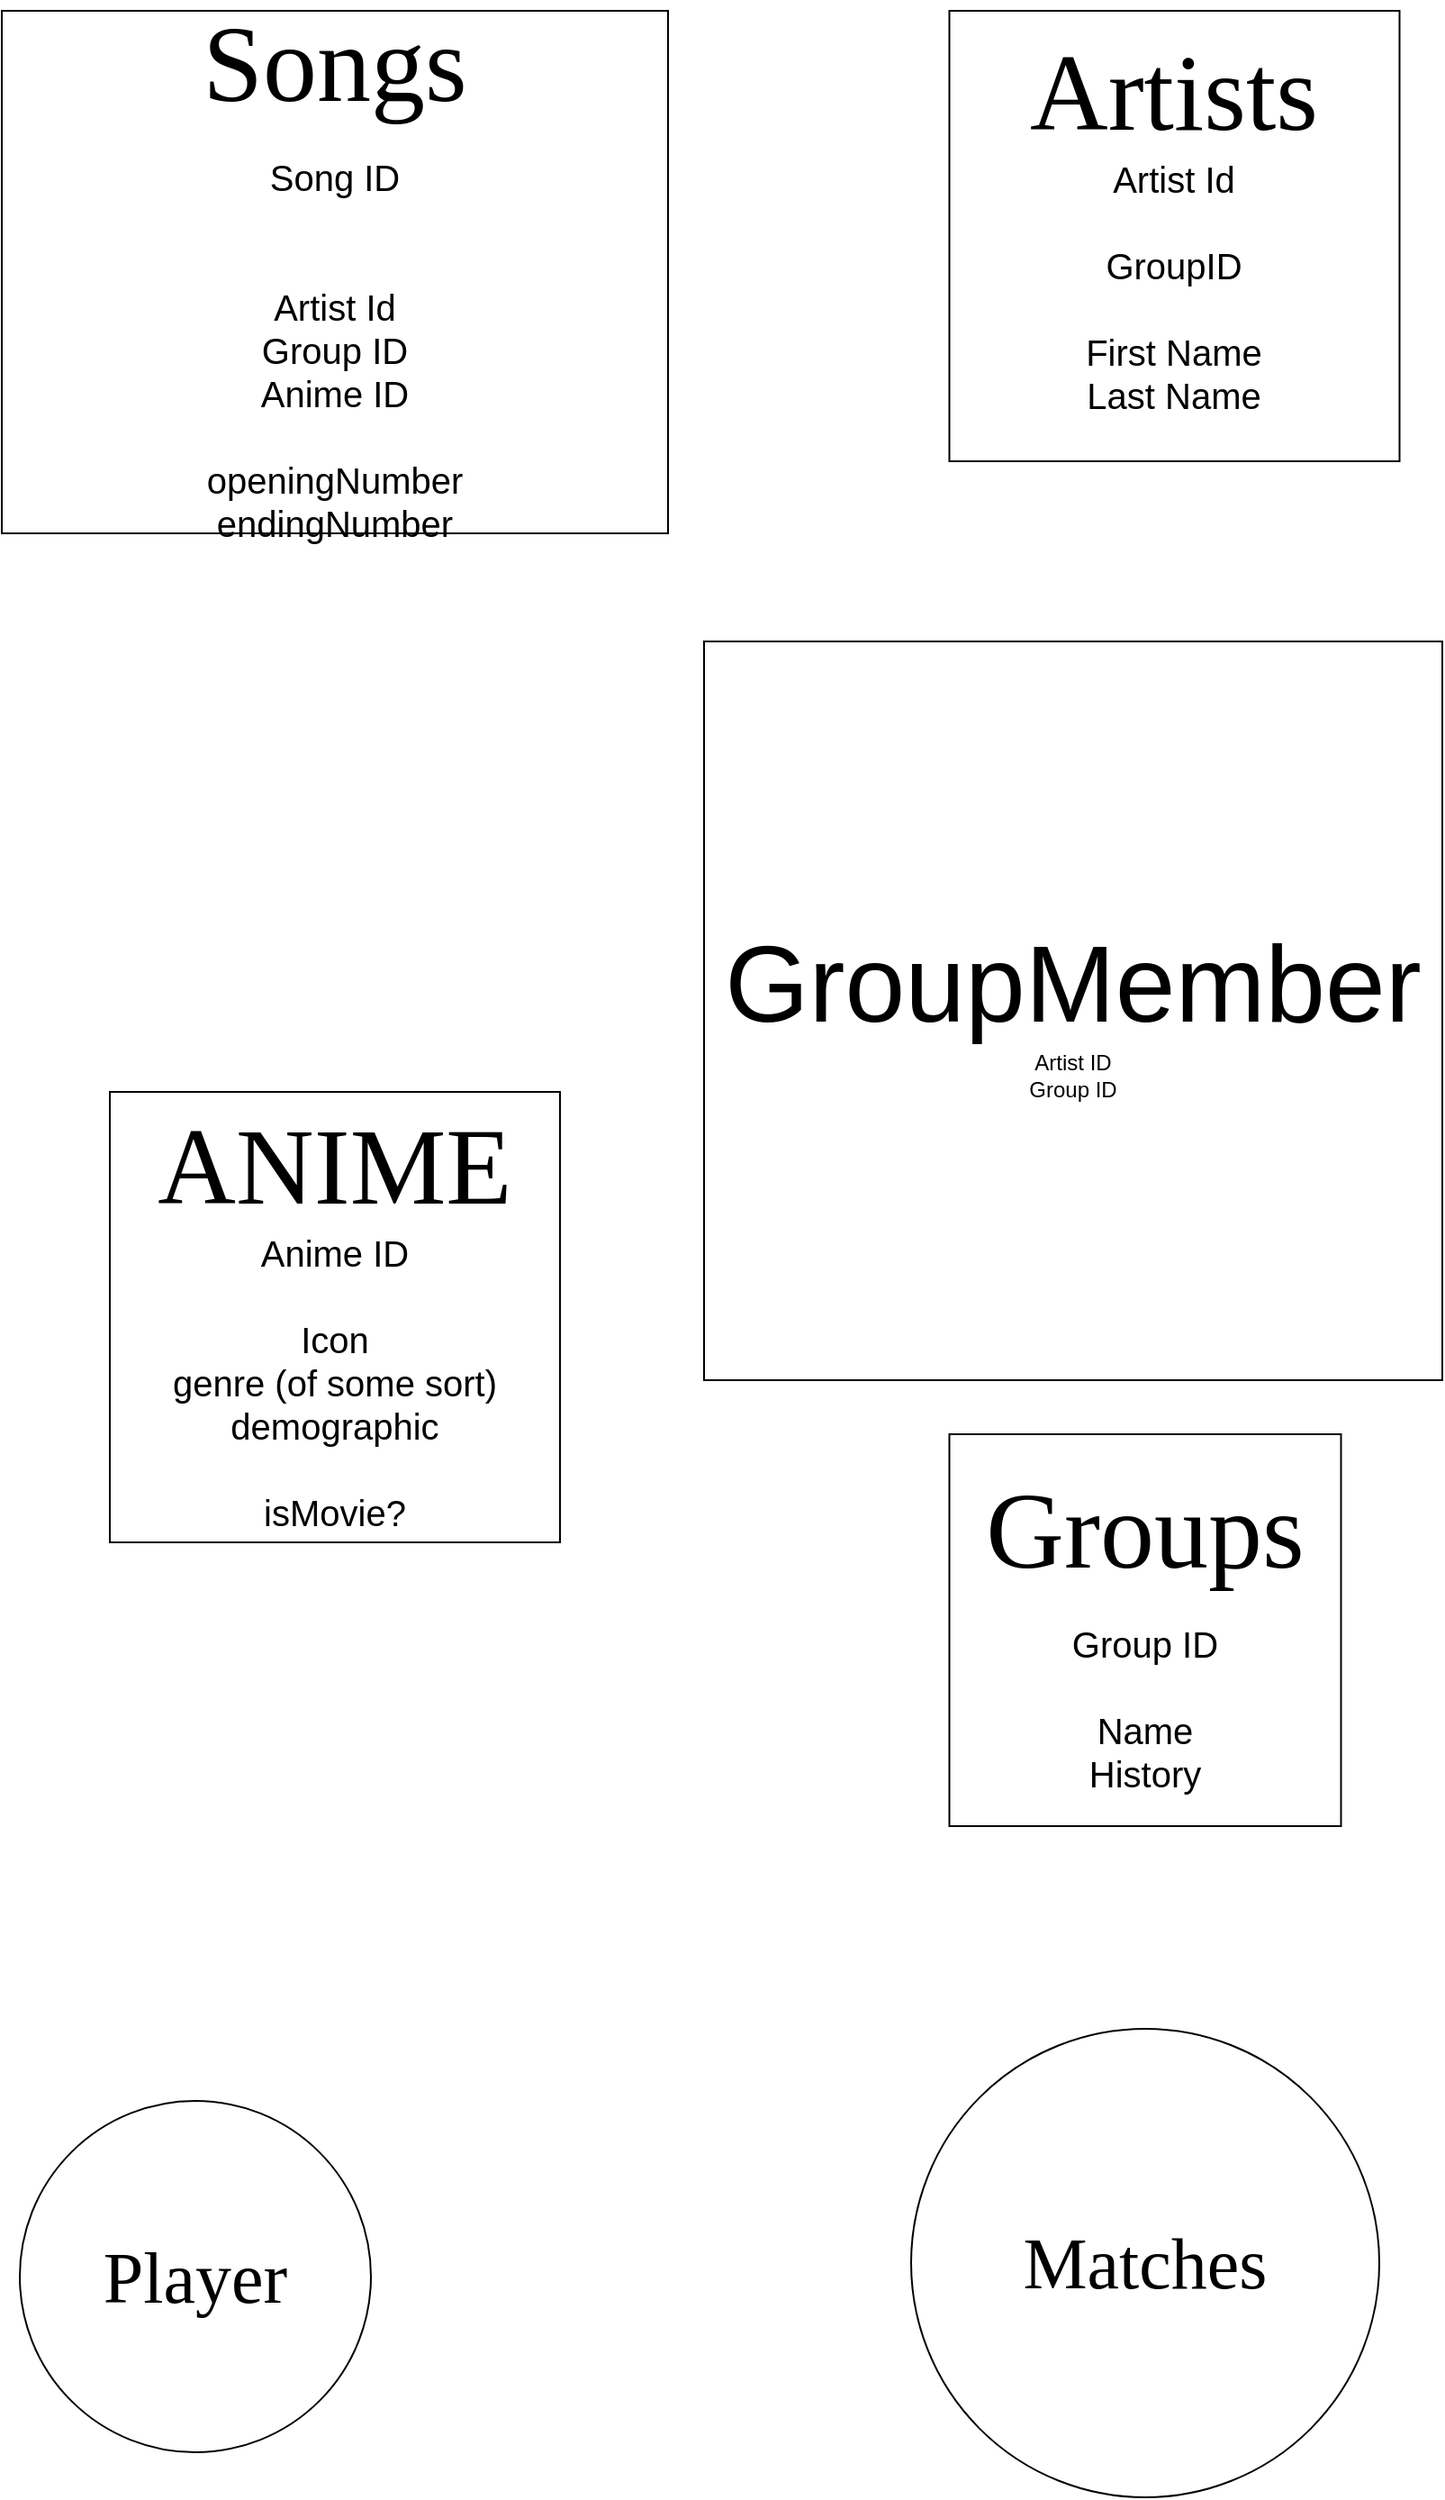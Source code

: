<mxfile version="24.7.6">
  <diagram name="Page-1" id="5emvxtRtmY3Yum90Plxe">
    <mxGraphModel dx="1979" dy="2253" grid="1" gridSize="10" guides="1" tooltips="1" connect="1" arrows="1" fold="1" page="1" pageScale="1" pageWidth="850" pageHeight="1100" math="0" shadow="0">
      <root>
        <mxCell id="0" />
        <mxCell id="1" parent="0" />
        <mxCell id="gkkJoCr26ih2dmI4t9_o-1" value="&lt;font style=&quot;font-size: 60px;&quot; face=&quot;Comic Sans MS&quot;&gt;Songs&lt;/font&gt;&lt;div&gt;&lt;br&gt;&lt;/div&gt;&lt;div style=&quot;font-size: 20px;&quot;&gt;&lt;font style=&quot;font-size: 20px;&quot;&gt;Song ID&lt;br&gt;&lt;br&gt;&lt;br&gt;&lt;/font&gt;&lt;/div&gt;&lt;div style=&quot;font-size: 20px;&quot;&gt;&lt;font style=&quot;font-size: 20px;&quot;&gt;Artist Id&lt;/font&gt;&lt;/div&gt;&lt;div style=&quot;font-size: 20px;&quot;&gt;&lt;font style=&quot;font-size: 20px;&quot;&gt;Group ID&lt;/font&gt;&lt;/div&gt;&lt;div style=&quot;font-size: 20px;&quot;&gt;&lt;font style=&quot;font-size: 20px;&quot;&gt;Anime ID&lt;/font&gt;&lt;/div&gt;&lt;div style=&quot;font-size: 20px;&quot;&gt;&lt;font style=&quot;font-size: 20px;&quot;&gt;&lt;br&gt;&lt;/font&gt;&lt;/div&gt;&lt;div style=&quot;font-size: 20px;&quot;&gt;&lt;font style=&quot;font-size: 20px;&quot;&gt;openingNumber&lt;/font&gt;&lt;/div&gt;&lt;div style=&quot;font-size: 20px;&quot;&gt;&lt;font style=&quot;font-size: 20px;&quot;&gt;endingNumber&lt;/font&gt;&lt;/div&gt;" style="rounded=0;whiteSpace=wrap;html=1;" vertex="1" parent="1">
          <mxGeometry x="30" y="-260" width="370" height="290" as="geometry" />
        </mxCell>
        <mxCell id="gkkJoCr26ih2dmI4t9_o-2" value="&lt;font style=&quot;font-size: 60px;&quot; face=&quot;Comic Sans MS&quot;&gt;ANIME&lt;/font&gt;&lt;div style=&quot;font-size: 20px;&quot;&gt;&lt;div style=&quot;&quot;&gt;&lt;font style=&quot;font-size: 20px;&quot;&gt;Anime ID&lt;/font&gt;&lt;/div&gt;&lt;/div&gt;&lt;div style=&quot;font-size: 20px;&quot;&gt;&lt;font style=&quot;font-size: 20px;&quot;&gt;&lt;br&gt;&lt;/font&gt;&lt;/div&gt;&lt;div style=&quot;font-size: 20px;&quot;&gt;&lt;font style=&quot;font-size: 20px;&quot;&gt;Icon&lt;/font&gt;&lt;/div&gt;&lt;div style=&quot;font-size: 20px;&quot;&gt;&lt;font style=&quot;font-size: 20px;&quot;&gt;genre (of some sort)&lt;/font&gt;&lt;/div&gt;&lt;div style=&quot;font-size: 20px;&quot;&gt;&lt;font style=&quot;font-size: 20px;&quot;&gt;demographic&lt;/font&gt;&lt;/div&gt;&lt;div style=&quot;font-size: 20px;&quot;&gt;&lt;br&gt;&lt;/div&gt;&lt;div style=&quot;font-size: 20px;&quot;&gt;isMovie?&lt;/div&gt;" style="whiteSpace=wrap;html=1;aspect=fixed;" vertex="1" parent="1">
          <mxGeometry x="90" y="340" width="250" height="250" as="geometry" />
        </mxCell>
        <mxCell id="gkkJoCr26ih2dmI4t9_o-3" value="&lt;font style=&quot;font-size: 60px;&quot; face=&quot;Comic Sans MS&quot;&gt;Artists&lt;/font&gt;&lt;div style=&quot;font-size: 20px;&quot;&gt;&lt;font style=&quot;font-size: 20px;&quot;&gt;Artist Id&lt;/font&gt;&lt;/div&gt;&lt;div style=&quot;font-size: 20px;&quot;&gt;&lt;br&gt;&lt;/div&gt;&lt;div style=&quot;font-size: 20px;&quot;&gt;GroupID&lt;/div&gt;&lt;div style=&quot;font-size: 20px;&quot;&gt;&lt;font style=&quot;font-size: 20px;&quot;&gt;&lt;br&gt;&lt;/font&gt;&lt;/div&gt;&lt;div style=&quot;font-size: 20px;&quot;&gt;&lt;font style=&quot;font-size: 20px;&quot;&gt;First Name&lt;/font&gt;&lt;/div&gt;&lt;div style=&quot;font-size: 20px;&quot;&gt;&lt;font style=&quot;font-size: 20px;&quot;&gt;Last Name&lt;/font&gt;&lt;/div&gt;&lt;div&gt;&lt;br&gt;&lt;/div&gt;" style="whiteSpace=wrap;html=1;aspect=fixed;" vertex="1" parent="1">
          <mxGeometry x="556.25" y="-260" width="250" height="250" as="geometry" />
        </mxCell>
        <mxCell id="gkkJoCr26ih2dmI4t9_o-5" value="&lt;font style=&quot;font-size: 40px;&quot; face=&quot;Times New Roman&quot;&gt;Player&lt;/font&gt;" style="ellipse;whiteSpace=wrap;html=1;aspect=fixed;" vertex="1" parent="1">
          <mxGeometry x="40" y="900" width="195" height="195" as="geometry" />
        </mxCell>
        <mxCell id="gkkJoCr26ih2dmI4t9_o-8" value="&lt;font style=&quot;font-size: 40px;&quot; face=&quot;Times New Roman&quot;&gt;Matches&lt;/font&gt;" style="ellipse;whiteSpace=wrap;html=1;aspect=fixed;" vertex="1" parent="1">
          <mxGeometry x="535" y="860" width="260" height="260" as="geometry" />
        </mxCell>
        <mxCell id="gkkJoCr26ih2dmI4t9_o-9" value="&lt;font style=&quot;font-size: 60px;&quot; face=&quot;Comic Sans MS&quot;&gt;Groups&lt;/font&gt;&lt;div&gt;&lt;br&gt;&lt;/div&gt;&lt;div style=&quot;font-size: 20px;&quot;&gt;&lt;font style=&quot;font-size: 20px;&quot;&gt;Group ID&lt;/font&gt;&lt;/div&gt;&lt;div style=&quot;font-size: 20px;&quot;&gt;&lt;font style=&quot;font-size: 20px;&quot;&gt;&lt;br&gt;&lt;/font&gt;&lt;/div&gt;&lt;div style=&quot;font-size: 20px;&quot;&gt;&lt;font style=&quot;font-size: 20px;&quot;&gt;Name&lt;/font&gt;&lt;/div&gt;&lt;div style=&quot;font-size: 20px;&quot;&gt;&lt;font style=&quot;font-size: 20px;&quot;&gt;History&lt;/font&gt;&lt;/div&gt;" style="whiteSpace=wrap;html=1;aspect=fixed;" vertex="1" parent="1">
          <mxGeometry x="556.25" y="530" width="217.5" height="217.5" as="geometry" />
        </mxCell>
        <mxCell id="gkkJoCr26ih2dmI4t9_o-10" value="&lt;font style=&quot;font-size: 60px;&quot;&gt;GroupMember&lt;/font&gt;&lt;div&gt;Artist ID&lt;/div&gt;&lt;div&gt;Group ID&lt;/div&gt;" style="whiteSpace=wrap;html=1;aspect=fixed;" vertex="1" parent="1">
          <mxGeometry x="420" y="90" width="410" height="410" as="geometry" />
        </mxCell>
      </root>
    </mxGraphModel>
  </diagram>
</mxfile>
